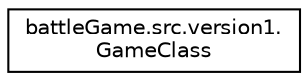 digraph "Graphical Class Hierarchy"
{
  edge [fontname="Helvetica",fontsize="10",labelfontname="Helvetica",labelfontsize="10"];
  node [fontname="Helvetica",fontsize="10",shape=record];
  rankdir="LR";
  Node1 [label="battleGame.src.version1.\lGameClass",height=0.2,width=0.4,color="black", fillcolor="white", style="filled",URL="$classbattleGame_1_1src_1_1version1_1_1GameClass.html"];
}

